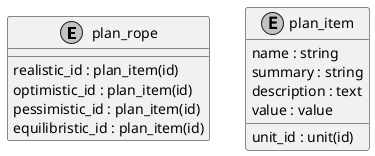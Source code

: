 @startuml uml
skinparam monochrome true

entity plan_rope {
  realistic_id : plan_item(id)
  optimistic_id : plan_item(id)
  pessimistic_id : plan_item(id)
  equilibristic_id : plan_item(id)
}

entity plan_item {
  name : string
  summary : string
  description : text
  unit_id : unit(id)
  value : value
}

@enduml
